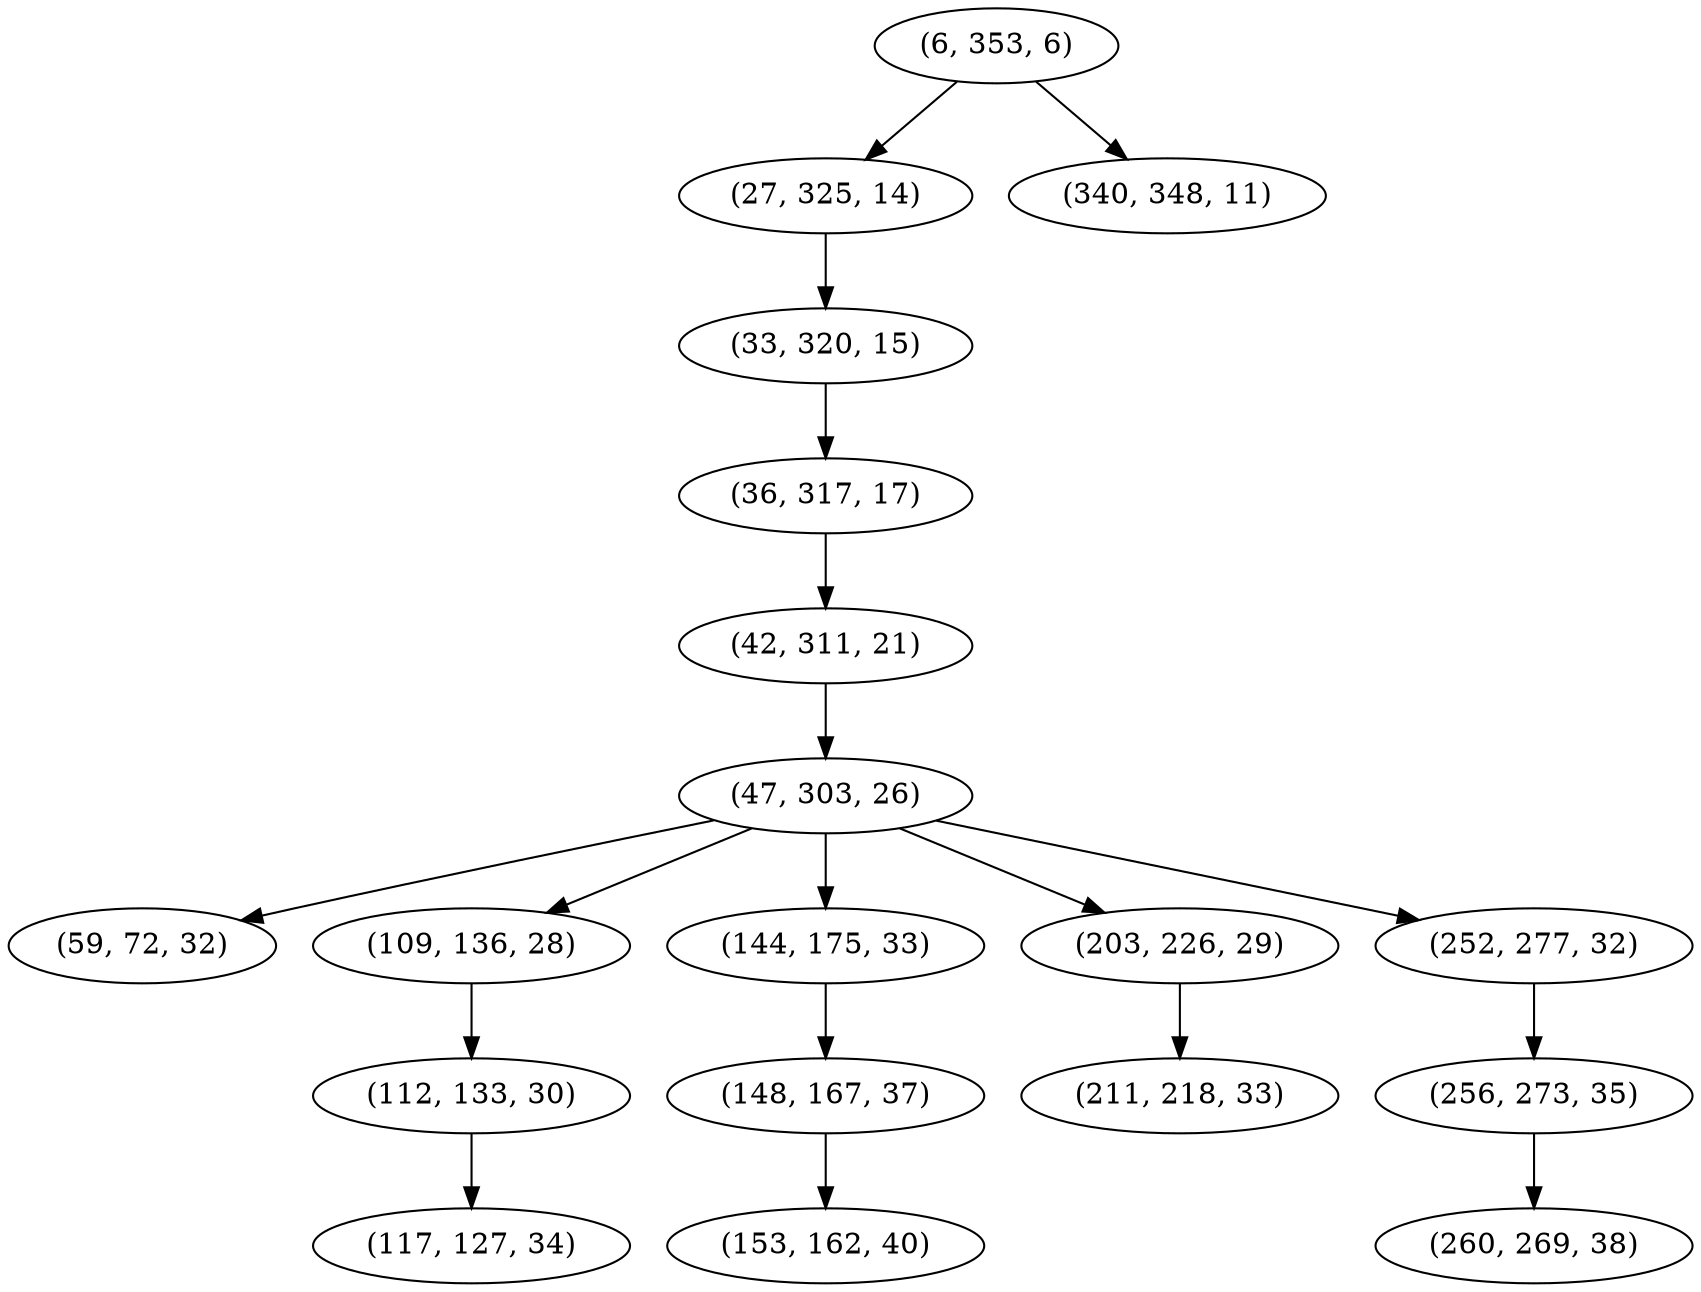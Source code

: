 digraph tree {
    "(6, 353, 6)";
    "(27, 325, 14)";
    "(33, 320, 15)";
    "(36, 317, 17)";
    "(42, 311, 21)";
    "(47, 303, 26)";
    "(59, 72, 32)";
    "(109, 136, 28)";
    "(112, 133, 30)";
    "(117, 127, 34)";
    "(144, 175, 33)";
    "(148, 167, 37)";
    "(153, 162, 40)";
    "(203, 226, 29)";
    "(211, 218, 33)";
    "(252, 277, 32)";
    "(256, 273, 35)";
    "(260, 269, 38)";
    "(340, 348, 11)";
    "(6, 353, 6)" -> "(27, 325, 14)";
    "(6, 353, 6)" -> "(340, 348, 11)";
    "(27, 325, 14)" -> "(33, 320, 15)";
    "(33, 320, 15)" -> "(36, 317, 17)";
    "(36, 317, 17)" -> "(42, 311, 21)";
    "(42, 311, 21)" -> "(47, 303, 26)";
    "(47, 303, 26)" -> "(59, 72, 32)";
    "(47, 303, 26)" -> "(109, 136, 28)";
    "(47, 303, 26)" -> "(144, 175, 33)";
    "(47, 303, 26)" -> "(203, 226, 29)";
    "(47, 303, 26)" -> "(252, 277, 32)";
    "(109, 136, 28)" -> "(112, 133, 30)";
    "(112, 133, 30)" -> "(117, 127, 34)";
    "(144, 175, 33)" -> "(148, 167, 37)";
    "(148, 167, 37)" -> "(153, 162, 40)";
    "(203, 226, 29)" -> "(211, 218, 33)";
    "(252, 277, 32)" -> "(256, 273, 35)";
    "(256, 273, 35)" -> "(260, 269, 38)";
}
